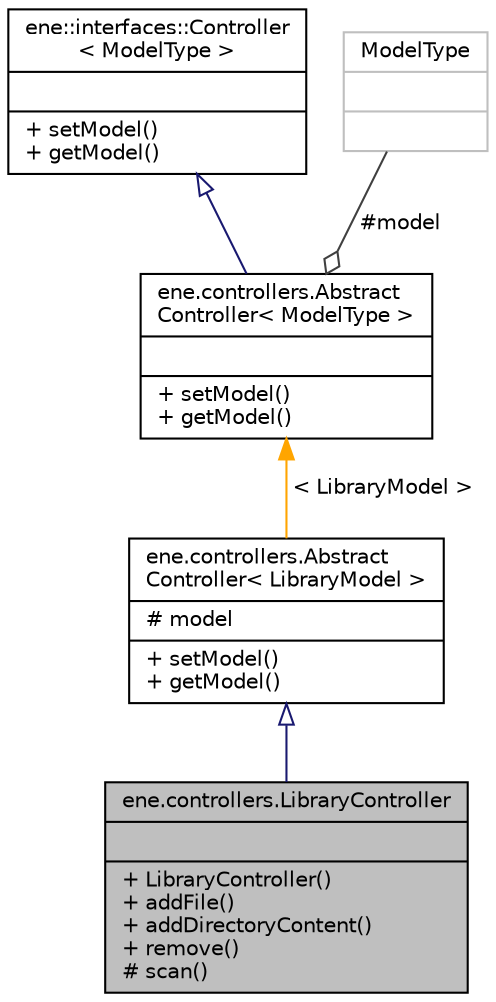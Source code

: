 digraph "ene.controllers.LibraryController"
{
  bgcolor="transparent";
  edge [fontname="Helvetica",fontsize="10",labelfontname="Helvetica",labelfontsize="10"];
  node [fontname="Helvetica",fontsize="10",shape=record];
  Node4 [label="{ene.controllers.LibraryController\n||+ LibraryController()\l+ addFile()\l+ addDirectoryContent()\l+ remove()\l# scan()\l}",height=0.2,width=0.4,color="black", fillcolor="grey75", style="filled", fontcolor="black"];
  Node5 -> Node4 [dir="back",color="midnightblue",fontsize="10",style="solid",arrowtail="onormal",fontname="Helvetica"];
  Node5 [label="{ene.controllers.Abstract\lController\< LibraryModel \>\n|# model\l|+ setModel()\l+ getModel()\l}",height=0.2,width=0.4,color="black",URL="$classene_1_1controllers_1_1AbstractController.html"];
  Node6 -> Node5 [dir="back",color="orange",fontsize="10",style="solid",label=" \< LibraryModel \>" ,fontname="Helvetica"];
  Node6 [label="{ene.controllers.Abstract\lController\< ModelType \>\n||+ setModel()\l+ getModel()\l}",height=0.2,width=0.4,color="black",URL="$classene_1_1controllers_1_1AbstractController.html"];
  Node7 -> Node6 [dir="back",color="midnightblue",fontsize="10",style="solid",arrowtail="onormal",fontname="Helvetica"];
  Node7 [label="{ene::interfaces::Controller\l\< ModelType \>\n||+ setModel()\l+ getModel()\l}",height=0.2,width=0.4,color="black",URL="$interfaceene_1_1interfaces_1_1Controller.html"];
  Node8 -> Node6 [color="grey25",fontsize="10",style="solid",label=" #model" ,arrowhead="odiamond",fontname="Helvetica"];
  Node8 [label="{ModelType\n||}",height=0.2,width=0.4,color="grey75"];
}

